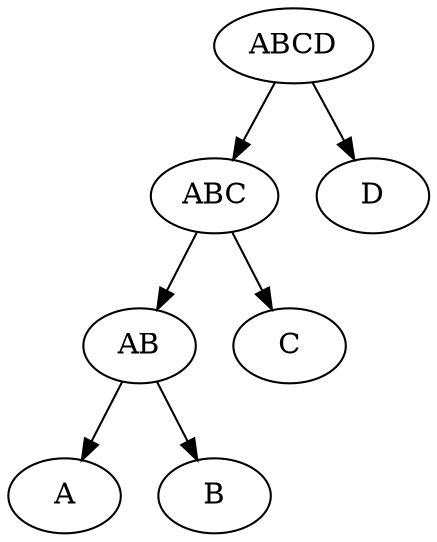 digraph G {
  "7" [label="ABCD"]
  "7" -> "5"
  "5" [label="ABC"]
  "7" -> "6"
  "6" [label="D"]
  "5" -> "3"
  "3" [label="AB"]
  "5" -> "4"
  "4" [label="C"]
  "3" -> "1"
  "1" [label="A"]
  "3" -> "2"
  "2" [label="B"]
}
